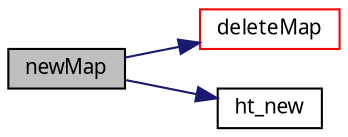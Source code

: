 digraph "newMap"
{
  edge [fontname="Verdana",fontsize="10",labelfontname="Verdana",labelfontsize="10"];
  node [fontname="Verdana",fontsize="10",shape=record];
  rankdir="LR";
  Node1 [label="newMap",height=0.2,width=0.4,color="black", fillcolor="grey75", style="filled", fontcolor="black"];
  Node1 -> Node2 [color="midnightblue",fontsize="10",style="solid",fontname="Verdana"];
  Node2 [label="deleteMap",height=0.2,width=0.4,color="red", fillcolor="white", style="filled",URL="$map_8h.html#af9a88755f0e56e50088c87ce1f89c58f",tooltip="deleteMap() according to the specifications of the project "];
  Node1 -> Node3 [color="midnightblue",fontsize="10",style="solid",fontname="Verdana"];
  Node3 [label="ht_new",height=0.2,width=0.4,color="black", fillcolor="white", style="filled",URL="$hash__table_8h.html#af838da8c4deac921606bf3adf8a21fc0",tooltip="Make a new Hash Table. "];
}
